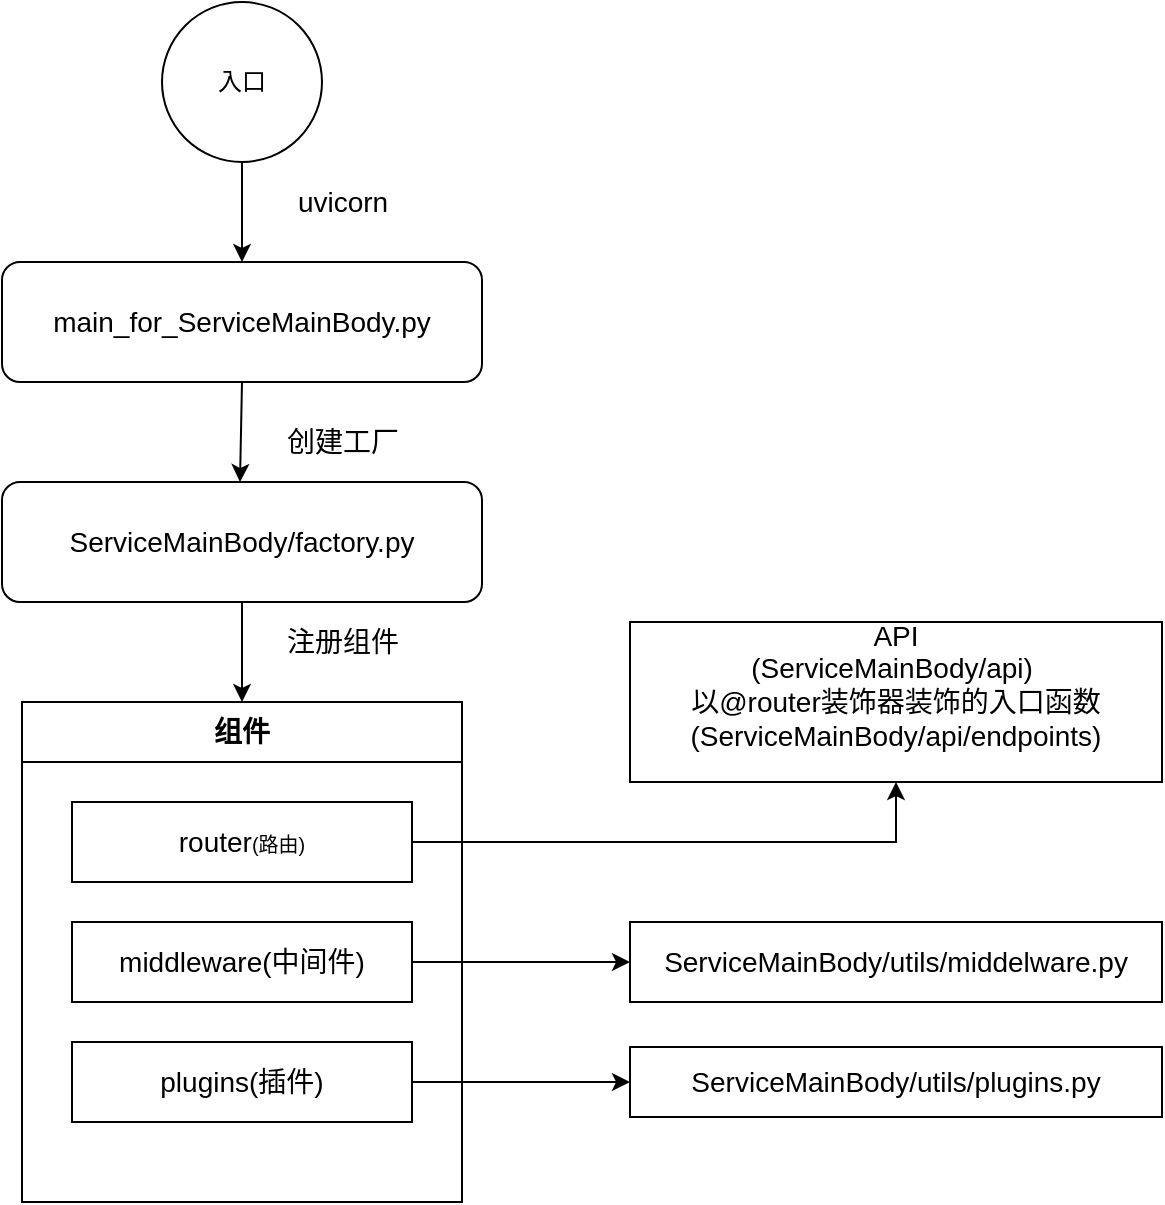 <mxfile version="14.8.4" type="github">
  <diagram id="C5RBs43oDa-KdzZeNtuy" name="Page-1">
    <mxGraphModel dx="1186" dy="786" grid="1" gridSize="10" guides="1" tooltips="1" connect="1" arrows="1" fold="1" page="1" pageScale="1" pageWidth="827" pageHeight="1169" math="0" shadow="0">
      <root>
        <mxCell id="WIyWlLk6GJQsqaUBKTNV-0" />
        <mxCell id="WIyWlLk6GJQsqaUBKTNV-1" parent="WIyWlLk6GJQsqaUBKTNV-0" />
        <mxCell id="wcFUe9UU_2rUICY3BmZ0-0" value="入口" style="ellipse;whiteSpace=wrap;html=1;aspect=fixed;" vertex="1" parent="WIyWlLk6GJQsqaUBKTNV-1">
          <mxGeometry x="180" y="520" width="80" height="80" as="geometry" />
        </mxCell>
        <mxCell id="wcFUe9UU_2rUICY3BmZ0-1" value="" style="endArrow=classic;html=1;exitX=0.5;exitY=1;exitDx=0;exitDy=0;" edge="1" parent="WIyWlLk6GJQsqaUBKTNV-1" source="wcFUe9UU_2rUICY3BmZ0-0">
          <mxGeometry width="50" height="50" relative="1" as="geometry">
            <mxPoint x="390" y="900" as="sourcePoint" />
            <mxPoint x="220" y="650" as="targetPoint" />
          </mxGeometry>
        </mxCell>
        <mxCell id="wcFUe9UU_2rUICY3BmZ0-2" value="&lt;font style=&quot;font-size: 14px&quot;&gt;main_for_ServiceMainBody.py&lt;/font&gt;" style="rounded=1;whiteSpace=wrap;html=1;" vertex="1" parent="WIyWlLk6GJQsqaUBKTNV-1">
          <mxGeometry x="100" y="650" width="240" height="60" as="geometry" />
        </mxCell>
        <mxCell id="wcFUe9UU_2rUICY3BmZ0-3" value="&lt;font style=&quot;font-size: 14px&quot;&gt;uvicorn&lt;/font&gt;" style="text;html=1;align=center;verticalAlign=middle;resizable=0;points=[];autosize=1;strokeColor=none;" vertex="1" parent="WIyWlLk6GJQsqaUBKTNV-1">
          <mxGeometry x="240" y="610" width="60" height="20" as="geometry" />
        </mxCell>
        <mxCell id="wcFUe9UU_2rUICY3BmZ0-6" value="" style="endArrow=classic;html=1;exitX=0.5;exitY=1;exitDx=0;exitDy=0;" edge="1" parent="WIyWlLk6GJQsqaUBKTNV-1" source="wcFUe9UU_2rUICY3BmZ0-2">
          <mxGeometry width="50" height="50" relative="1" as="geometry">
            <mxPoint x="219" y="730" as="sourcePoint" />
            <mxPoint x="219" y="760" as="targetPoint" />
          </mxGeometry>
        </mxCell>
        <mxCell id="wcFUe9UU_2rUICY3BmZ0-11" value="" style="edgeStyle=orthogonalEdgeStyle;rounded=0;orthogonalLoop=1;jettySize=auto;html=1;" edge="1" parent="WIyWlLk6GJQsqaUBKTNV-1" source="wcFUe9UU_2rUICY3BmZ0-7" target="wcFUe9UU_2rUICY3BmZ0-13">
          <mxGeometry relative="1" as="geometry">
            <mxPoint x="220" y="870" as="targetPoint" />
          </mxGeometry>
        </mxCell>
        <mxCell id="wcFUe9UU_2rUICY3BmZ0-7" value="&lt;font style=&quot;font-size: 14px&quot;&gt;ServiceMainBody/factory.py&lt;/font&gt;" style="rounded=1;whiteSpace=wrap;html=1;" vertex="1" parent="WIyWlLk6GJQsqaUBKTNV-1">
          <mxGeometry x="100" y="760" width="240" height="60" as="geometry" />
        </mxCell>
        <mxCell id="wcFUe9UU_2rUICY3BmZ0-8" value="&lt;font style=&quot;font-size: 14px&quot;&gt;创建工厂&lt;/font&gt;" style="text;html=1;align=center;verticalAlign=middle;resizable=0;points=[];autosize=1;strokeColor=none;" vertex="1" parent="WIyWlLk6GJQsqaUBKTNV-1">
          <mxGeometry x="235" y="730" width="70" height="20" as="geometry" />
        </mxCell>
        <mxCell id="wcFUe9UU_2rUICY3BmZ0-13" value="&lt;b&gt;&lt;font style=&quot;font-size: 14px&quot;&gt;组件&lt;/font&gt;&lt;/b&gt;" style="rounded=0;whiteSpace=wrap;html=1;" vertex="1" parent="WIyWlLk6GJQsqaUBKTNV-1">
          <mxGeometry x="110" y="870" width="220" height="30" as="geometry" />
        </mxCell>
        <mxCell id="wcFUe9UU_2rUICY3BmZ0-16" value="" style="whiteSpace=wrap;html=1;aspect=fixed;" vertex="1" parent="WIyWlLk6GJQsqaUBKTNV-1">
          <mxGeometry x="110" y="900" width="220" height="220" as="geometry" />
        </mxCell>
        <mxCell id="wcFUe9UU_2rUICY3BmZ0-39" style="edgeStyle=orthogonalEdgeStyle;rounded=0;orthogonalLoop=1;jettySize=auto;html=1;" edge="1" parent="WIyWlLk6GJQsqaUBKTNV-1" source="wcFUe9UU_2rUICY3BmZ0-22" target="wcFUe9UU_2rUICY3BmZ0-40">
          <mxGeometry relative="1" as="geometry">
            <mxPoint x="410" y="940" as="targetPoint" />
          </mxGeometry>
        </mxCell>
        <mxCell id="wcFUe9UU_2rUICY3BmZ0-22" value="&lt;font style=&quot;font-size: 14px&quot;&gt;router&lt;/font&gt;&lt;font size=&quot;1&quot;&gt;(路由)&lt;/font&gt;" style="rounded=0;whiteSpace=wrap;html=1;" vertex="1" parent="WIyWlLk6GJQsqaUBKTNV-1">
          <mxGeometry x="135" y="920" width="170" height="40" as="geometry" />
        </mxCell>
        <mxCell id="wcFUe9UU_2rUICY3BmZ0-35" style="edgeStyle=orthogonalEdgeStyle;rounded=0;orthogonalLoop=1;jettySize=auto;html=1;" edge="1" parent="WIyWlLk6GJQsqaUBKTNV-1" source="wcFUe9UU_2rUICY3BmZ0-23" target="wcFUe9UU_2rUICY3BmZ0-36">
          <mxGeometry relative="1" as="geometry">
            <mxPoint x="410" y="1000" as="targetPoint" />
          </mxGeometry>
        </mxCell>
        <mxCell id="wcFUe9UU_2rUICY3BmZ0-23" value="&lt;font style=&quot;font-size: 14px&quot;&gt;middleware(中间件)&lt;/font&gt;" style="rounded=0;whiteSpace=wrap;html=1;" vertex="1" parent="WIyWlLk6GJQsqaUBKTNV-1">
          <mxGeometry x="135" y="980" width="170" height="40" as="geometry" />
        </mxCell>
        <mxCell id="wcFUe9UU_2rUICY3BmZ0-37" style="edgeStyle=orthogonalEdgeStyle;rounded=0;orthogonalLoop=1;jettySize=auto;html=1;" edge="1" parent="WIyWlLk6GJQsqaUBKTNV-1" source="wcFUe9UU_2rUICY3BmZ0-24" target="wcFUe9UU_2rUICY3BmZ0-38">
          <mxGeometry relative="1" as="geometry">
            <mxPoint x="410" y="1060" as="targetPoint" />
          </mxGeometry>
        </mxCell>
        <mxCell id="wcFUe9UU_2rUICY3BmZ0-24" value="&lt;font style=&quot;font-size: 14px&quot;&gt;plugins(插件)&lt;/font&gt;" style="rounded=0;whiteSpace=wrap;html=1;" vertex="1" parent="WIyWlLk6GJQsqaUBKTNV-1">
          <mxGeometry x="135" y="1040" width="170" height="40" as="geometry" />
        </mxCell>
        <mxCell id="wcFUe9UU_2rUICY3BmZ0-36" value="&lt;font style=&quot;font-size: 14px&quot;&gt;ServiceMainBody/utils/middelware.py&lt;/font&gt;" style="rounded=0;whiteSpace=wrap;html=1;" vertex="1" parent="WIyWlLk6GJQsqaUBKTNV-1">
          <mxGeometry x="414" y="980" width="266" height="40" as="geometry" />
        </mxCell>
        <mxCell id="wcFUe9UU_2rUICY3BmZ0-38" value="&lt;font style=&quot;font-size: 14px&quot;&gt;ServiceMainBody/utils/plugins.py&lt;/font&gt;" style="rounded=0;whiteSpace=wrap;html=1;" vertex="1" parent="WIyWlLk6GJQsqaUBKTNV-1">
          <mxGeometry x="414" y="1042.5" width="266" height="35" as="geometry" />
        </mxCell>
        <mxCell id="wcFUe9UU_2rUICY3BmZ0-40" value="&lt;font style=&quot;font-size: 14px&quot;&gt;&lt;span&gt;API&lt;/span&gt;&lt;br&gt;&lt;span&gt;(ServiceMainBody/api)&amp;nbsp;&lt;br&gt;以@router装饰器装饰的入口函数&lt;br&gt;&lt;/span&gt;(ServiceMainBody/api/endpoints)&lt;span&gt;&lt;br&gt;&lt;br&gt;&lt;/span&gt;&lt;/font&gt;" style="rounded=0;whiteSpace=wrap;html=1;" vertex="1" parent="WIyWlLk6GJQsqaUBKTNV-1">
          <mxGeometry x="414" y="830" width="266" height="80" as="geometry" />
        </mxCell>
        <mxCell id="wcFUe9UU_2rUICY3BmZ0-41" value="&lt;font style=&quot;font-size: 14px&quot;&gt;注册组件&lt;/font&gt;" style="text;html=1;align=center;verticalAlign=middle;resizable=0;points=[];autosize=1;strokeColor=none;" vertex="1" parent="WIyWlLk6GJQsqaUBKTNV-1">
          <mxGeometry x="235" y="830" width="70" height="20" as="geometry" />
        </mxCell>
      </root>
    </mxGraphModel>
  </diagram>
</mxfile>
